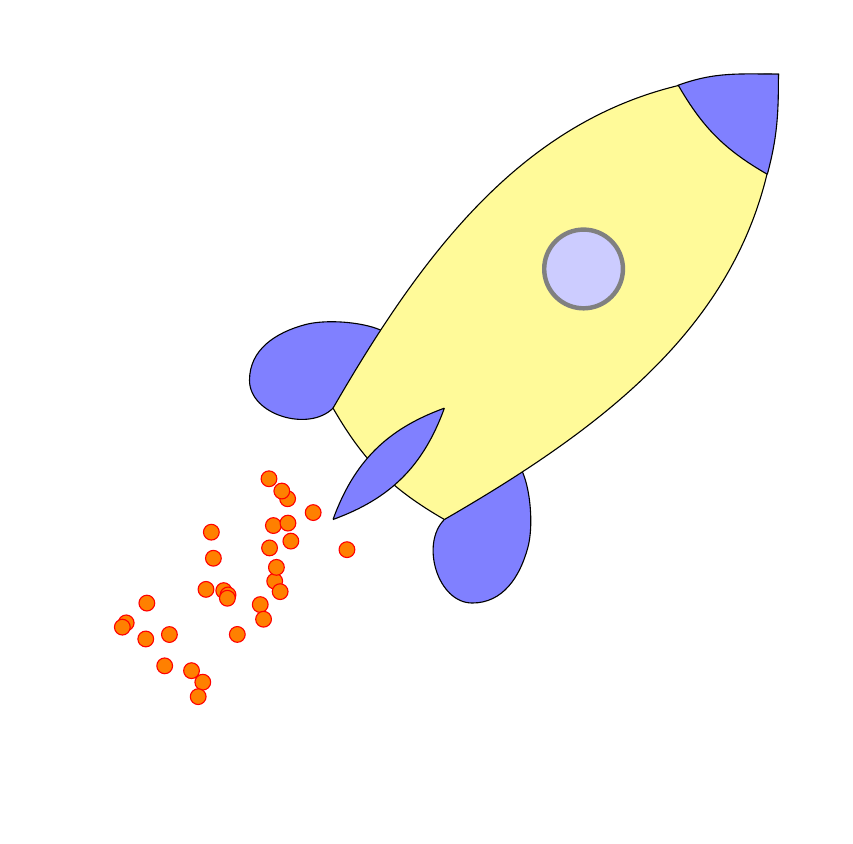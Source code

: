 ﻿	\begin{tikzpicture}
		\draw[help lines, color=white] (-8,-8) grid (2,2);
		\begin{scope}[rotate=45]
			%flaps
			\coordinate (P) at (-5,-1);
			\draw[fill=blue!50!white] (-5,1) to[out=180,in=225] (-5.5,2) to[out=45,in=150] (-4.5,2) to[out=330,in=0] (-4,1) -- (-5,1);
			\begin{scope}[rotate around={180:(P)},shift={(-10cm,-2cm)},yscale=1,xscale=-1]
				\draw[fill=blue!50!white] (-5,1) to[out=180,in=225] (-5.5,2) to[out=45,in=150] (-4.5,2) to[out=330,in=0] (-4,1) -- (-5,1);
			\end{scope}
			%rocket
			\draw[fill=yellow!40!white] (-5,-1) to[out=105,in=255] (-5,1) to[out=15,in=135] (2,0) to[out=225,in=345] (-5,-1);
			%peak
			\draw[fill=blue!50!white] (1,-0.8) to[out=105,in=255] (1,0.8) to[out=335,in=135] (2,0) to[out=225,in=30] (1,-0.8);
			%central flap
			\draw[fill=blue!50!white] (-6,0) to[out=335,in=205] (-4,0) (-6,0) to[out=25,in=155] (-4,0);
			%porthole
			\draw[color=gray,ultra thick,fill=white!80!blue] (-1.5,0) circle (0.5cm);
			%fuel
			\foreach \i in {1,2,...,30}{
				\pgfmathsetmacro{\x}{(rand*0.2 + 1)*-7 - 0.5}
				\pgfmathsetmacro{\y}{(rand*0.5 + 1)*1.5-1.2}
				\pgfmathsetmacro{\opacVal}{rand*0.5+1}
				\draw[color=red, fill=red!50!yellow] (\x,\y) circle (0.1cm);
			}
		\end{scope}
	\end{tikzpicture}